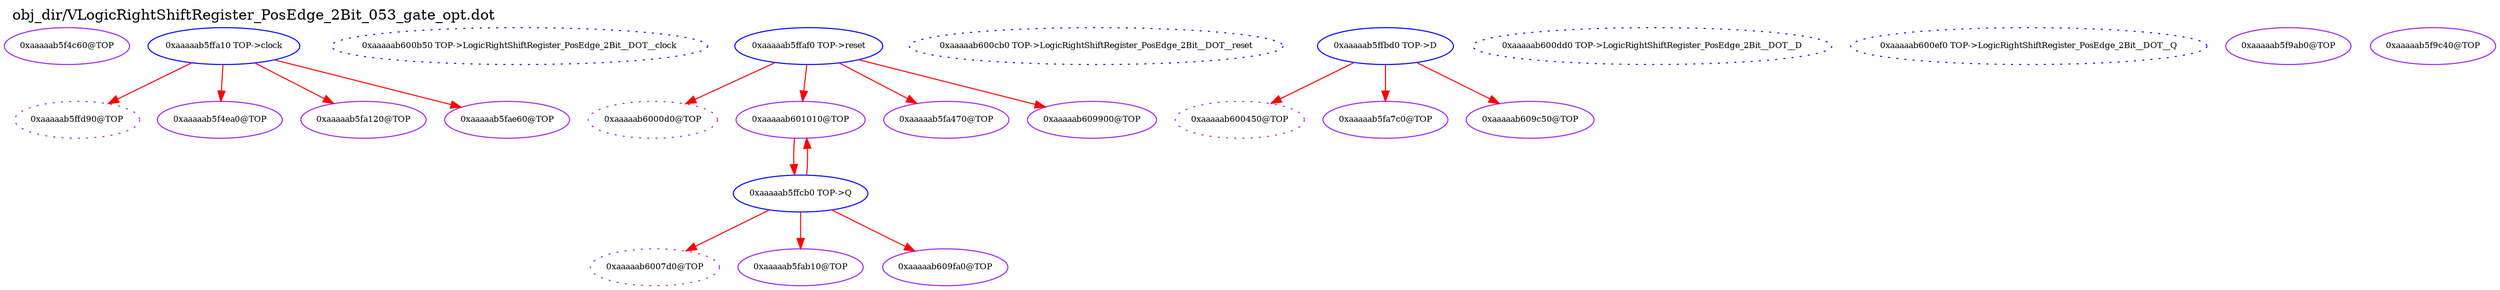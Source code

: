 digraph v3graph {
	graph	[label="obj_dir/VLogicRightShiftRegister_PosEdge_2Bit_053_gate_opt.dot",
		 labelloc=t, labeljust=l,
		 //size="7.5,10",
		 rankdir=TB];
	n0	[fontsize=8 label="0xaaaaab5f4c60@TOP", color=purple];
	n1	[fontsize=8 label="0xaaaaab5ffd90@TOP", color=purple, style=dotted];
	n2	[fontsize=8 label="0xaaaaab5ffa10 TOP->clock", color=blue];
	n3	[fontsize=8 label="0xaaaaab600b50 TOP->LogicRightShiftRegister_PosEdge_2Bit__DOT__clock", color=blue, style=dotted];
	n4	[fontsize=8 label="0xaaaaab6000d0@TOP", color=purple, style=dotted];
	n5	[fontsize=8 label="0xaaaaab5ffaf0 TOP->reset", color=blue];
	n6	[fontsize=8 label="0xaaaaab600cb0 TOP->LogicRightShiftRegister_PosEdge_2Bit__DOT__reset", color=blue, style=dotted];
	n7	[fontsize=8 label="0xaaaaab600450@TOP", color=purple, style=dotted];
	n8	[fontsize=8 label="0xaaaaab5ffbd0 TOP->D", color=blue];
	n9	[fontsize=8 label="0xaaaaab600dd0 TOP->LogicRightShiftRegister_PosEdge_2Bit__DOT__D", color=blue, style=dotted];
	n10	[fontsize=8 label="0xaaaaab6007d0@TOP", color=purple, style=dotted];
	n11	[fontsize=8 label="0xaaaaab5ffcb0 TOP->Q", color=blue];
	n12	[fontsize=8 label="0xaaaaab600ef0 TOP->LogicRightShiftRegister_PosEdge_2Bit__DOT__Q", color=blue, style=dotted];
	n13	[fontsize=8 label="0xaaaaab5f4ea0@TOP", color=purple];
	n14	[fontsize=8 label="0xaaaaab601010@TOP", color=purple];
	n15	[fontsize=8 label="0xaaaaab5f9ab0@TOP", color=purple];
	n16	[fontsize=8 label="0xaaaaab5f9c40@TOP", color=purple];
	n17	[fontsize=8 label="0xaaaaab5fa120@TOP", color=purple];
	n18	[fontsize=8 label="0xaaaaab5fa470@TOP", color=purple];
	n19	[fontsize=8 label="0xaaaaab5fa7c0@TOP", color=purple];
	n20	[fontsize=8 label="0xaaaaab5fab10@TOP", color=purple];
	n21	[fontsize=8 label="0xaaaaab5fae60@TOP", color=purple];
	n22	[fontsize=8 label="0xaaaaab609900@TOP", color=purple];
	n23	[fontsize=8 label="0xaaaaab609c50@TOP", color=purple];
	n24	[fontsize=8 label="0xaaaaab609fa0@TOP", color=purple];
	n2 -> n1 [fontsize=8 label="" weight=1 color=red];
	n2 -> n13 [fontsize=8 label="" weight=1 color=red];
	n2 -> n17 [fontsize=8 label="" weight=1 color=red];
	n2 -> n21 [fontsize=8 label="" weight=1 color=red];
	n5 -> n4 [fontsize=8 label="" weight=1 color=red];
	n5 -> n14 [fontsize=8 label="" weight=1 color=red];
	n5 -> n18 [fontsize=8 label="" weight=1 color=red];
	n5 -> n22 [fontsize=8 label="" weight=1 color=red];
	n8 -> n7 [fontsize=8 label="" weight=1 color=red];
	n8 -> n19 [fontsize=8 label="" weight=1 color=red];
	n8 -> n23 [fontsize=8 label="" weight=1 color=red];
	n11 -> n10 [fontsize=8 label="" weight=1 color=red];
	n11 -> n14 [fontsize=8 label="" weight=1 color=red];
	n11 -> n20 [fontsize=8 label="" weight=1 color=red];
	n11 -> n24 [fontsize=8 label="" weight=1 color=red];
	n14 -> n11 [fontsize=8 label="" weight=1 color=red];
}
